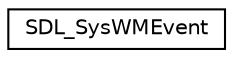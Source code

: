 digraph "Graphical Class Hierarchy"
{
 // LATEX_PDF_SIZE
  edge [fontname="Helvetica",fontsize="10",labelfontname="Helvetica",labelfontsize="10"];
  node [fontname="Helvetica",fontsize="10",shape=record];
  rankdir="LR";
  Node0 [label="SDL_SysWMEvent",height=0.2,width=0.4,color="black", fillcolor="white", style="filled",URL="$structSDL__SysWMEvent.html",tooltip="A video driver dependent system event (event.syswm.*) This event is disabled by default,..."];
}
